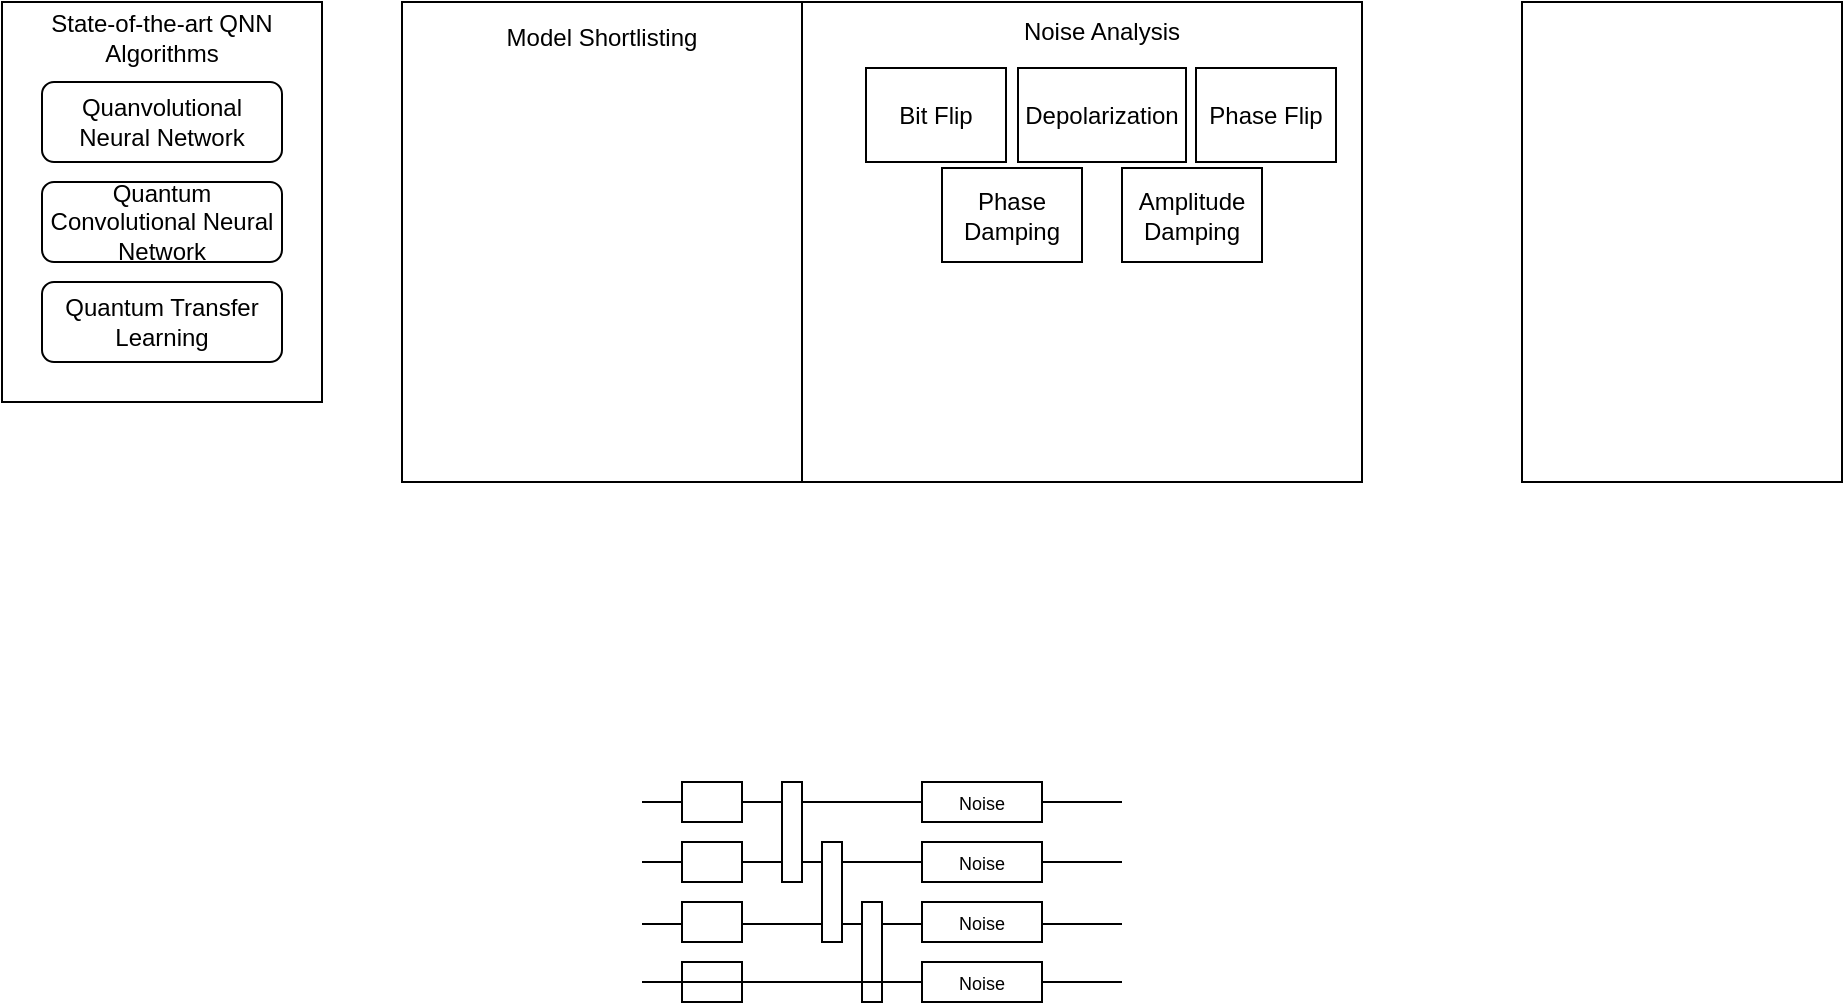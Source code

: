 <mxfile version="24.2.8" type="github" pages="3">
  <diagram name="QCE-Methodology" id="ciLwFc6_xf-5Hv-enScU">
    <mxGraphModel dx="990" dy="640" grid="1" gridSize="10" guides="1" tooltips="1" connect="1" arrows="1" fold="1" page="1" pageScale="1" pageWidth="1169" pageHeight="827" math="0" shadow="0">
      <root>
        <mxCell id="0" />
        <mxCell id="1" parent="0" />
        <mxCell id="vqSa0VOfY4HYo12dXOzq-1" value="" style="rounded=0;whiteSpace=wrap;html=1;" vertex="1" parent="1">
          <mxGeometry x="80" y="80" width="160" height="200" as="geometry" />
        </mxCell>
        <mxCell id="vqSa0VOfY4HYo12dXOzq-2" value="" style="rounded=0;whiteSpace=wrap;html=1;" vertex="1" parent="1">
          <mxGeometry x="280" y="80" width="200" height="240" as="geometry" />
        </mxCell>
        <mxCell id="vqSa0VOfY4HYo12dXOzq-3" value="" style="rounded=0;whiteSpace=wrap;html=1;" vertex="1" parent="1">
          <mxGeometry x="840" y="80" width="160" height="240" as="geometry" />
        </mxCell>
        <mxCell id="vqSa0VOfY4HYo12dXOzq-4" value="State-of-the-art QNN Algorithms" style="text;html=1;align=center;verticalAlign=middle;whiteSpace=wrap;rounded=0;" vertex="1" parent="1">
          <mxGeometry x="90" y="83" width="140" height="30" as="geometry" />
        </mxCell>
        <mxCell id="vqSa0VOfY4HYo12dXOzq-5" value="Quanvolutional Neural Network" style="rounded=1;whiteSpace=wrap;html=1;" vertex="1" parent="1">
          <mxGeometry x="100" y="120" width="120" height="40" as="geometry" />
        </mxCell>
        <mxCell id="vqSa0VOfY4HYo12dXOzq-6" value="Quantum Convolutional Neural Network" style="rounded=1;whiteSpace=wrap;html=1;" vertex="1" parent="1">
          <mxGeometry x="100" y="170" width="120" height="40" as="geometry" />
        </mxCell>
        <mxCell id="vqSa0VOfY4HYo12dXOzq-7" value="Quantum Transfer Learning" style="rounded=1;whiteSpace=wrap;html=1;" vertex="1" parent="1">
          <mxGeometry x="100" y="220" width="120" height="40" as="geometry" />
        </mxCell>
        <mxCell id="vqSa0VOfY4HYo12dXOzq-8" value="" style="rounded=0;whiteSpace=wrap;html=1;" vertex="1" parent="1">
          <mxGeometry x="480" y="80" width="280" height="240" as="geometry" />
        </mxCell>
        <mxCell id="vqSa0VOfY4HYo12dXOzq-9" value="Model Shortlisting" style="text;html=1;align=center;verticalAlign=middle;whiteSpace=wrap;rounded=0;" vertex="1" parent="1">
          <mxGeometry x="290" y="83" width="180" height="30" as="geometry" />
        </mxCell>
        <mxCell id="vqSa0VOfY4HYo12dXOzq-10" value="Noise Analysis" style="text;html=1;align=center;verticalAlign=middle;whiteSpace=wrap;rounded=0;" vertex="1" parent="1">
          <mxGeometry x="540" y="80" width="180" height="30" as="geometry" />
        </mxCell>
        <mxCell id="vqSa0VOfY4HYo12dXOzq-11" value="Amplitude Damping" style="rounded=0;whiteSpace=wrap;html=1;" vertex="1" parent="1">
          <mxGeometry x="640" y="163" width="70" height="47" as="geometry" />
        </mxCell>
        <mxCell id="vqSa0VOfY4HYo12dXOzq-12" value="Bit Flip" style="rounded=0;whiteSpace=wrap;html=1;" vertex="1" parent="1">
          <mxGeometry x="512" y="113" width="70" height="47" as="geometry" />
        </mxCell>
        <mxCell id="vqSa0VOfY4HYo12dXOzq-13" value="Depolarization" style="rounded=0;whiteSpace=wrap;html=1;" vertex="1" parent="1">
          <mxGeometry x="588" y="113" width="84" height="47" as="geometry" />
        </mxCell>
        <mxCell id="vqSa0VOfY4HYo12dXOzq-14" value="Phase Damping" style="rounded=0;whiteSpace=wrap;html=1;" vertex="1" parent="1">
          <mxGeometry x="550" y="163" width="70" height="47" as="geometry" />
        </mxCell>
        <mxCell id="vqSa0VOfY4HYo12dXOzq-15" value="Phase Flip" style="rounded=0;whiteSpace=wrap;html=1;" vertex="1" parent="1">
          <mxGeometry x="677" y="113" width="70" height="47" as="geometry" />
        </mxCell>
        <mxCell id="vqSa0VOfY4HYo12dXOzq-17" value="" style="endArrow=none;html=1;rounded=0;" edge="1" parent="1">
          <mxGeometry width="50" height="50" relative="1" as="geometry">
            <mxPoint x="400" y="480" as="sourcePoint" />
            <mxPoint x="640" y="480" as="targetPoint" />
          </mxGeometry>
        </mxCell>
        <mxCell id="vqSa0VOfY4HYo12dXOzq-18" value="" style="endArrow=none;html=1;rounded=0;" edge="1" parent="1">
          <mxGeometry width="50" height="50" relative="1" as="geometry">
            <mxPoint x="400" y="510" as="sourcePoint" />
            <mxPoint x="640" y="510" as="targetPoint" />
          </mxGeometry>
        </mxCell>
        <mxCell id="vqSa0VOfY4HYo12dXOzq-19" value="" style="endArrow=none;html=1;rounded=0;" edge="1" parent="1">
          <mxGeometry width="50" height="50" relative="1" as="geometry">
            <mxPoint x="400" y="541" as="sourcePoint" />
            <mxPoint x="640" y="541" as="targetPoint" />
          </mxGeometry>
        </mxCell>
        <mxCell id="vqSa0VOfY4HYo12dXOzq-20" value="" style="endArrow=none;html=1;rounded=0;" edge="1" parent="1" source="vqSa0VOfY4HYo12dXOzq-32">
          <mxGeometry width="50" height="50" relative="1" as="geometry">
            <mxPoint x="400" y="570" as="sourcePoint" />
            <mxPoint x="640" y="570" as="targetPoint" />
          </mxGeometry>
        </mxCell>
        <mxCell id="vqSa0VOfY4HYo12dXOzq-21" value="" style="rounded=0;whiteSpace=wrap;html=1;" vertex="1" parent="1">
          <mxGeometry x="420" y="470" width="30" height="20" as="geometry" />
        </mxCell>
        <mxCell id="vqSa0VOfY4HYo12dXOzq-22" value="" style="rounded=0;whiteSpace=wrap;html=1;" vertex="1" parent="1">
          <mxGeometry x="420" y="500" width="30" height="20" as="geometry" />
        </mxCell>
        <mxCell id="vqSa0VOfY4HYo12dXOzq-23" value="" style="rounded=0;whiteSpace=wrap;html=1;" vertex="1" parent="1">
          <mxGeometry x="420" y="530" width="30" height="20" as="geometry" />
        </mxCell>
        <mxCell id="vqSa0VOfY4HYo12dXOzq-24" value="" style="rounded=0;whiteSpace=wrap;html=1;" vertex="1" parent="1">
          <mxGeometry x="420" y="560" width="30" height="20" as="geometry" />
        </mxCell>
        <mxCell id="vqSa0VOfY4HYo12dXOzq-25" value="" style="rounded=0;whiteSpace=wrap;html=1;" vertex="1" parent="1">
          <mxGeometry x="470" y="470" width="10" height="50" as="geometry" />
        </mxCell>
        <mxCell id="vqSa0VOfY4HYo12dXOzq-26" value="" style="rounded=0;whiteSpace=wrap;html=1;" vertex="1" parent="1">
          <mxGeometry x="490" y="500" width="10" height="50" as="geometry" />
        </mxCell>
        <mxCell id="vqSa0VOfY4HYo12dXOzq-27" value="" style="rounded=0;whiteSpace=wrap;html=1;" vertex="1" parent="1">
          <mxGeometry x="510" y="530" width="10" height="50" as="geometry" />
        </mxCell>
        <mxCell id="vqSa0VOfY4HYo12dXOzq-29" value="&lt;font style=&quot;font-size: 9px;&quot;&gt;Noise&lt;/font&gt;" style="rounded=0;whiteSpace=wrap;html=1;" vertex="1" parent="1">
          <mxGeometry x="540" y="470" width="60" height="20" as="geometry" />
        </mxCell>
        <mxCell id="vqSa0VOfY4HYo12dXOzq-30" value="&lt;font style=&quot;font-size: 9px;&quot;&gt;Noise&lt;/font&gt;" style="rounded=0;whiteSpace=wrap;html=1;" vertex="1" parent="1">
          <mxGeometry x="540" y="500" width="60" height="20" as="geometry" />
        </mxCell>
        <mxCell id="vqSa0VOfY4HYo12dXOzq-31" value="&lt;font style=&quot;font-size: 9px;&quot;&gt;Noise&lt;/font&gt;" style="rounded=0;whiteSpace=wrap;html=1;" vertex="1" parent="1">
          <mxGeometry x="540" y="530" width="60" height="20" as="geometry" />
        </mxCell>
        <mxCell id="vqSa0VOfY4HYo12dXOzq-33" value="" style="endArrow=none;html=1;rounded=0;" edge="1" parent="1" target="vqSa0VOfY4HYo12dXOzq-32">
          <mxGeometry width="50" height="50" relative="1" as="geometry">
            <mxPoint x="400" y="570" as="sourcePoint" />
            <mxPoint x="640" y="570" as="targetPoint" />
          </mxGeometry>
        </mxCell>
        <mxCell id="vqSa0VOfY4HYo12dXOzq-32" value="&lt;font style=&quot;font-size: 9px;&quot;&gt;Noise&lt;/font&gt;" style="rounded=0;whiteSpace=wrap;html=1;" vertex="1" parent="1">
          <mxGeometry x="540" y="560" width="60" height="20" as="geometry" />
        </mxCell>
      </root>
    </mxGraphModel>
  </diagram>
  <diagram id="UL-P-K5Sw1AcmyPK3u9S" name="Capstone-Methodology">
    <mxGraphModel dx="954" dy="606" grid="1" gridSize="10" guides="1" tooltips="1" connect="1" arrows="1" fold="1" page="1" pageScale="1" pageWidth="827" pageHeight="1169" math="0" shadow="0">
      <root>
        <mxCell id="0" />
        <mxCell id="1" parent="0" />
      </root>
    </mxGraphModel>
  </diagram>
  <diagram id="SuCf60ZqhbGZs732jb4X" name="QCE-Others">
    <mxGraphModel dx="954" dy="606" grid="1" gridSize="10" guides="1" tooltips="1" connect="1" arrows="1" fold="1" page="1" pageScale="1" pageWidth="827" pageHeight="1169" math="0" shadow="0">
      <root>
        <mxCell id="0" />
        <mxCell id="1" parent="0" />
      </root>
    </mxGraphModel>
  </diagram>
</mxfile>
